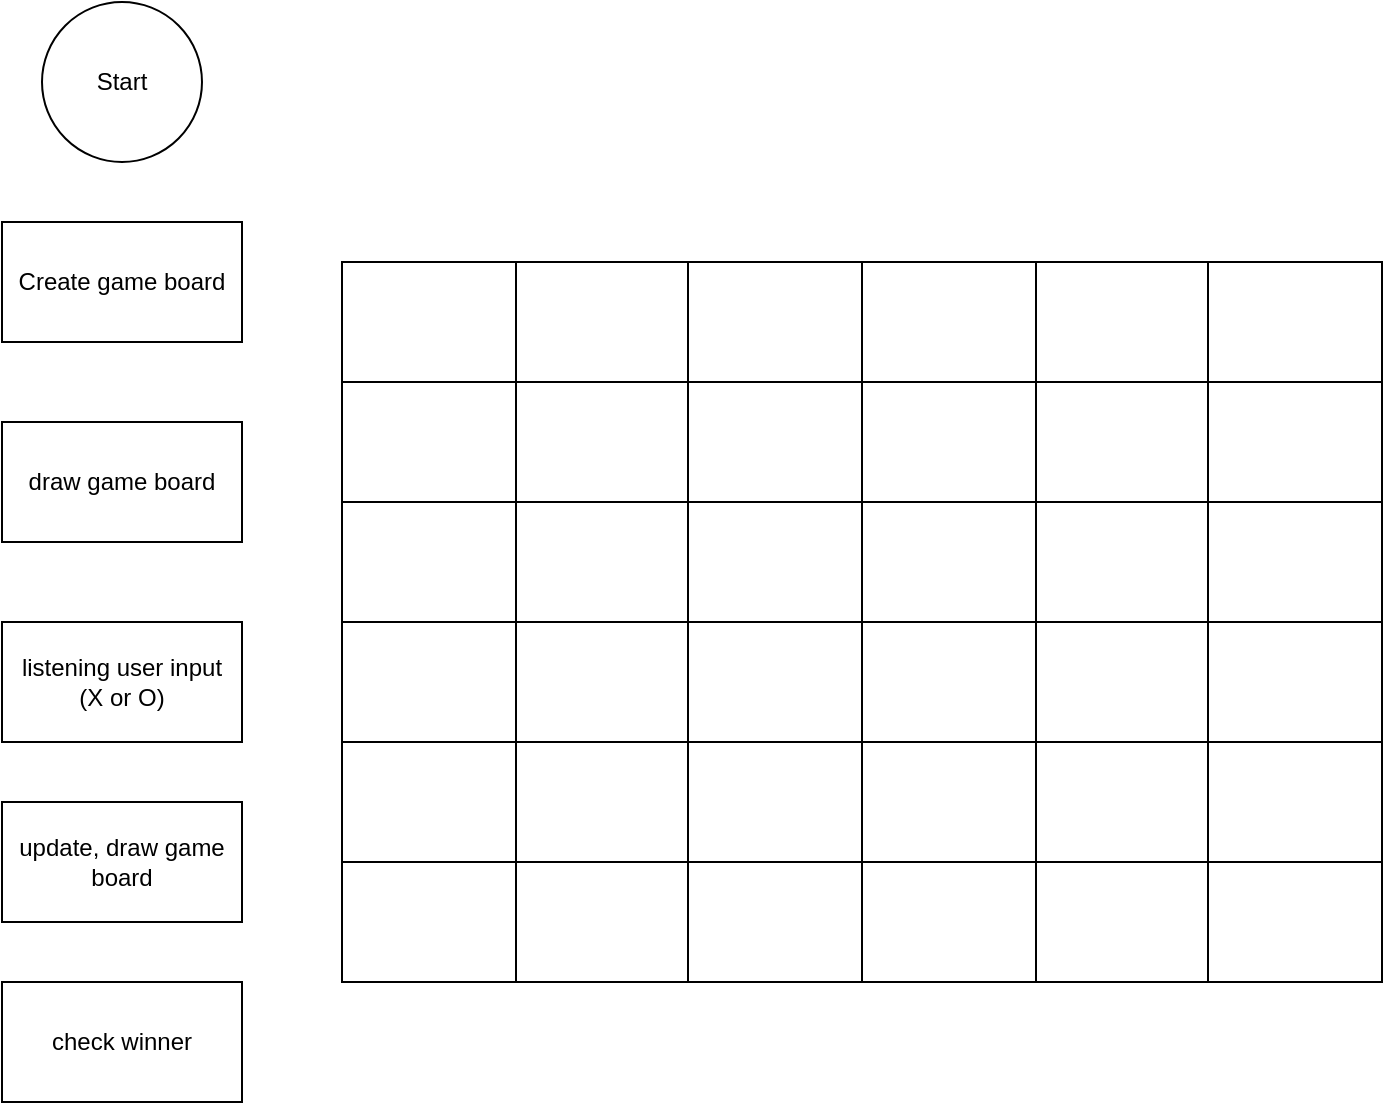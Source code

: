 <mxfile version="17.4.0" type="device"><diagram id="9lxbHB5XIcTWcrrbDefz" name="Page-1"><mxGraphModel dx="1221" dy="644" grid="1" gridSize="10" guides="1" tooltips="1" connect="1" arrows="1" fold="1" page="1" pageScale="1" pageWidth="827" pageHeight="1169" math="0" shadow="0"><root><mxCell id="0"/><mxCell id="1" parent="0"/><mxCell id="T1gVG1XyVMTlOsADdZAt-1" value="Start" style="ellipse;whiteSpace=wrap;html=1;aspect=fixed;" vertex="1" parent="1"><mxGeometry x="220" y="20" width="80" height="80" as="geometry"/></mxCell><mxCell id="T1gVG1XyVMTlOsADdZAt-2" value="Create game board" style="rounded=0;whiteSpace=wrap;html=1;" vertex="1" parent="1"><mxGeometry x="200" y="130" width="120" height="60" as="geometry"/></mxCell><mxCell id="T1gVG1XyVMTlOsADdZAt-3" value="draw game board" style="rounded=0;whiteSpace=wrap;html=1;" vertex="1" parent="1"><mxGeometry x="200" y="230" width="120" height="60" as="geometry"/></mxCell><mxCell id="T1gVG1XyVMTlOsADdZAt-4" value="listening user input&lt;br&gt;(X or O)" style="rounded=0;whiteSpace=wrap;html=1;" vertex="1" parent="1"><mxGeometry x="200" y="330" width="120" height="60" as="geometry"/></mxCell><mxCell id="T1gVG1XyVMTlOsADdZAt-5" value="update, draw game board" style="rounded=0;whiteSpace=wrap;html=1;" vertex="1" parent="1"><mxGeometry x="200" y="420" width="120" height="60" as="geometry"/></mxCell><mxCell id="T1gVG1XyVMTlOsADdZAt-6" value="check winner" style="rounded=0;whiteSpace=wrap;html=1;" vertex="1" parent="1"><mxGeometry x="200" y="510" width="120" height="60" as="geometry"/></mxCell><mxCell id="T1gVG1XyVMTlOsADdZAt-7" value="" style="shape=table;html=1;whiteSpace=wrap;startSize=0;container=1;collapsible=0;childLayout=tableLayout;" vertex="1" parent="1"><mxGeometry x="630" y="150" width="260" height="180" as="geometry"/></mxCell><mxCell id="T1gVG1XyVMTlOsADdZAt-8" value="" style="shape=tableRow;horizontal=0;startSize=0;swimlaneHead=0;swimlaneBody=0;top=0;left=0;bottom=0;right=0;collapsible=0;dropTarget=0;fillColor=none;points=[[0,0.5],[1,0.5]];portConstraint=eastwest;" vertex="1" parent="T1gVG1XyVMTlOsADdZAt-7"><mxGeometry width="260" height="60" as="geometry"/></mxCell><mxCell id="T1gVG1XyVMTlOsADdZAt-9" value="" style="shape=partialRectangle;html=1;whiteSpace=wrap;connectable=0;fillColor=none;top=0;left=0;bottom=0;right=0;overflow=hidden;" vertex="1" parent="T1gVG1XyVMTlOsADdZAt-8"><mxGeometry width="87" height="60" as="geometry"><mxRectangle width="87" height="60" as="alternateBounds"/></mxGeometry></mxCell><mxCell id="T1gVG1XyVMTlOsADdZAt-10" value="" style="shape=partialRectangle;html=1;whiteSpace=wrap;connectable=0;fillColor=none;top=0;left=0;bottom=0;right=0;overflow=hidden;" vertex="1" parent="T1gVG1XyVMTlOsADdZAt-8"><mxGeometry x="87" width="86" height="60" as="geometry"><mxRectangle width="86" height="60" as="alternateBounds"/></mxGeometry></mxCell><mxCell id="T1gVG1XyVMTlOsADdZAt-11" value="" style="shape=partialRectangle;html=1;whiteSpace=wrap;connectable=0;fillColor=none;top=0;left=0;bottom=0;right=0;overflow=hidden;" vertex="1" parent="T1gVG1XyVMTlOsADdZAt-8"><mxGeometry x="173" width="87" height="60" as="geometry"><mxRectangle width="87" height="60" as="alternateBounds"/></mxGeometry></mxCell><mxCell id="T1gVG1XyVMTlOsADdZAt-12" value="" style="shape=tableRow;horizontal=0;startSize=0;swimlaneHead=0;swimlaneBody=0;top=0;left=0;bottom=0;right=0;collapsible=0;dropTarget=0;fillColor=none;points=[[0,0.5],[1,0.5]];portConstraint=eastwest;" vertex="1" parent="T1gVG1XyVMTlOsADdZAt-7"><mxGeometry y="60" width="260" height="60" as="geometry"/></mxCell><mxCell id="T1gVG1XyVMTlOsADdZAt-13" value="" style="shape=partialRectangle;html=1;whiteSpace=wrap;connectable=0;fillColor=none;top=0;left=0;bottom=0;right=0;overflow=hidden;" vertex="1" parent="T1gVG1XyVMTlOsADdZAt-12"><mxGeometry width="87" height="60" as="geometry"><mxRectangle width="87" height="60" as="alternateBounds"/></mxGeometry></mxCell><mxCell id="T1gVG1XyVMTlOsADdZAt-14" value="" style="shape=partialRectangle;html=1;whiteSpace=wrap;connectable=0;fillColor=none;top=0;left=0;bottom=0;right=0;overflow=hidden;" vertex="1" parent="T1gVG1XyVMTlOsADdZAt-12"><mxGeometry x="87" width="86" height="60" as="geometry"><mxRectangle width="86" height="60" as="alternateBounds"/></mxGeometry></mxCell><mxCell id="T1gVG1XyVMTlOsADdZAt-15" value="" style="shape=partialRectangle;html=1;whiteSpace=wrap;connectable=0;fillColor=none;top=0;left=0;bottom=0;right=0;overflow=hidden;" vertex="1" parent="T1gVG1XyVMTlOsADdZAt-12"><mxGeometry x="173" width="87" height="60" as="geometry"><mxRectangle width="87" height="60" as="alternateBounds"/></mxGeometry></mxCell><mxCell id="T1gVG1XyVMTlOsADdZAt-16" value="" style="shape=tableRow;horizontal=0;startSize=0;swimlaneHead=0;swimlaneBody=0;top=0;left=0;bottom=0;right=0;collapsible=0;dropTarget=0;fillColor=none;points=[[0,0.5],[1,0.5]];portConstraint=eastwest;" vertex="1" parent="T1gVG1XyVMTlOsADdZAt-7"><mxGeometry y="120" width="260" height="60" as="geometry"/></mxCell><mxCell id="T1gVG1XyVMTlOsADdZAt-17" value="" style="shape=partialRectangle;html=1;whiteSpace=wrap;connectable=0;fillColor=none;top=0;left=0;bottom=0;right=0;overflow=hidden;" vertex="1" parent="T1gVG1XyVMTlOsADdZAt-16"><mxGeometry width="87" height="60" as="geometry"><mxRectangle width="87" height="60" as="alternateBounds"/></mxGeometry></mxCell><mxCell id="T1gVG1XyVMTlOsADdZAt-18" value="" style="shape=partialRectangle;html=1;whiteSpace=wrap;connectable=0;fillColor=none;top=0;left=0;bottom=0;right=0;overflow=hidden;" vertex="1" parent="T1gVG1XyVMTlOsADdZAt-16"><mxGeometry x="87" width="86" height="60" as="geometry"><mxRectangle width="86" height="60" as="alternateBounds"/></mxGeometry></mxCell><mxCell id="T1gVG1XyVMTlOsADdZAt-19" value="" style="shape=partialRectangle;html=1;whiteSpace=wrap;connectable=0;fillColor=none;top=0;left=0;bottom=0;right=0;overflow=hidden;pointerEvents=1;" vertex="1" parent="T1gVG1XyVMTlOsADdZAt-16"><mxGeometry x="173" width="87" height="60" as="geometry"><mxRectangle width="87" height="60" as="alternateBounds"/></mxGeometry></mxCell><mxCell id="T1gVG1XyVMTlOsADdZAt-20" value="" style="shape=table;html=1;whiteSpace=wrap;startSize=0;container=1;collapsible=0;childLayout=tableLayout;" vertex="1" parent="1"><mxGeometry x="370" y="150" width="260" height="180" as="geometry"/></mxCell><mxCell id="T1gVG1XyVMTlOsADdZAt-21" value="" style="shape=tableRow;horizontal=0;startSize=0;swimlaneHead=0;swimlaneBody=0;top=0;left=0;bottom=0;right=0;collapsible=0;dropTarget=0;fillColor=none;points=[[0,0.5],[1,0.5]];portConstraint=eastwest;" vertex="1" parent="T1gVG1XyVMTlOsADdZAt-20"><mxGeometry width="260" height="60" as="geometry"/></mxCell><mxCell id="T1gVG1XyVMTlOsADdZAt-22" value="" style="shape=partialRectangle;html=1;whiteSpace=wrap;connectable=0;fillColor=none;top=0;left=0;bottom=0;right=0;overflow=hidden;" vertex="1" parent="T1gVG1XyVMTlOsADdZAt-21"><mxGeometry width="87" height="60" as="geometry"><mxRectangle width="87" height="60" as="alternateBounds"/></mxGeometry></mxCell><mxCell id="T1gVG1XyVMTlOsADdZAt-23" value="" style="shape=partialRectangle;html=1;whiteSpace=wrap;connectable=0;fillColor=none;top=0;left=0;bottom=0;right=0;overflow=hidden;" vertex="1" parent="T1gVG1XyVMTlOsADdZAt-21"><mxGeometry x="87" width="86" height="60" as="geometry"><mxRectangle width="86" height="60" as="alternateBounds"/></mxGeometry></mxCell><mxCell id="T1gVG1XyVMTlOsADdZAt-24" value="" style="shape=partialRectangle;html=1;whiteSpace=wrap;connectable=0;fillColor=none;top=0;left=0;bottom=0;right=0;overflow=hidden;" vertex="1" parent="T1gVG1XyVMTlOsADdZAt-21"><mxGeometry x="173" width="87" height="60" as="geometry"><mxRectangle width="87" height="60" as="alternateBounds"/></mxGeometry></mxCell><mxCell id="T1gVG1XyVMTlOsADdZAt-25" value="" style="shape=tableRow;horizontal=0;startSize=0;swimlaneHead=0;swimlaneBody=0;top=0;left=0;bottom=0;right=0;collapsible=0;dropTarget=0;fillColor=none;points=[[0,0.5],[1,0.5]];portConstraint=eastwest;" vertex="1" parent="T1gVG1XyVMTlOsADdZAt-20"><mxGeometry y="60" width="260" height="60" as="geometry"/></mxCell><mxCell id="T1gVG1XyVMTlOsADdZAt-26" value="" style="shape=partialRectangle;html=1;whiteSpace=wrap;connectable=0;fillColor=none;top=0;left=0;bottom=0;right=0;overflow=hidden;" vertex="1" parent="T1gVG1XyVMTlOsADdZAt-25"><mxGeometry width="87" height="60" as="geometry"><mxRectangle width="87" height="60" as="alternateBounds"/></mxGeometry></mxCell><mxCell id="T1gVG1XyVMTlOsADdZAt-27" value="" style="shape=partialRectangle;html=1;whiteSpace=wrap;connectable=0;fillColor=none;top=0;left=0;bottom=0;right=0;overflow=hidden;" vertex="1" parent="T1gVG1XyVMTlOsADdZAt-25"><mxGeometry x="87" width="86" height="60" as="geometry"><mxRectangle width="86" height="60" as="alternateBounds"/></mxGeometry></mxCell><mxCell id="T1gVG1XyVMTlOsADdZAt-28" value="" style="shape=partialRectangle;html=1;whiteSpace=wrap;connectable=0;fillColor=none;top=0;left=0;bottom=0;right=0;overflow=hidden;" vertex="1" parent="T1gVG1XyVMTlOsADdZAt-25"><mxGeometry x="173" width="87" height="60" as="geometry"><mxRectangle width="87" height="60" as="alternateBounds"/></mxGeometry></mxCell><mxCell id="T1gVG1XyVMTlOsADdZAt-29" value="" style="shape=tableRow;horizontal=0;startSize=0;swimlaneHead=0;swimlaneBody=0;top=0;left=0;bottom=0;right=0;collapsible=0;dropTarget=0;fillColor=none;points=[[0,0.5],[1,0.5]];portConstraint=eastwest;" vertex="1" parent="T1gVG1XyVMTlOsADdZAt-20"><mxGeometry y="120" width="260" height="60" as="geometry"/></mxCell><mxCell id="T1gVG1XyVMTlOsADdZAt-30" value="" style="shape=partialRectangle;html=1;whiteSpace=wrap;connectable=0;fillColor=none;top=0;left=0;bottom=0;right=0;overflow=hidden;" vertex="1" parent="T1gVG1XyVMTlOsADdZAt-29"><mxGeometry width="87" height="60" as="geometry"><mxRectangle width="87" height="60" as="alternateBounds"/></mxGeometry></mxCell><mxCell id="T1gVG1XyVMTlOsADdZAt-31" value="" style="shape=partialRectangle;html=1;whiteSpace=wrap;connectable=0;fillColor=none;top=0;left=0;bottom=0;right=0;overflow=hidden;" vertex="1" parent="T1gVG1XyVMTlOsADdZAt-29"><mxGeometry x="87" width="86" height="60" as="geometry"><mxRectangle width="86" height="60" as="alternateBounds"/></mxGeometry></mxCell><mxCell id="T1gVG1XyVMTlOsADdZAt-32" value="" style="shape=partialRectangle;html=1;whiteSpace=wrap;connectable=0;fillColor=none;top=0;left=0;bottom=0;right=0;overflow=hidden;pointerEvents=1;" vertex="1" parent="T1gVG1XyVMTlOsADdZAt-29"><mxGeometry x="173" width="87" height="60" as="geometry"><mxRectangle width="87" height="60" as="alternateBounds"/></mxGeometry></mxCell><mxCell id="T1gVG1XyVMTlOsADdZAt-33" value="" style="shape=table;html=1;whiteSpace=wrap;startSize=0;container=1;collapsible=0;childLayout=tableLayout;" vertex="1" parent="1"><mxGeometry x="630" y="330" width="260" height="180" as="geometry"/></mxCell><mxCell id="T1gVG1XyVMTlOsADdZAt-34" value="" style="shape=tableRow;horizontal=0;startSize=0;swimlaneHead=0;swimlaneBody=0;top=0;left=0;bottom=0;right=0;collapsible=0;dropTarget=0;fillColor=none;points=[[0,0.5],[1,0.5]];portConstraint=eastwest;" vertex="1" parent="T1gVG1XyVMTlOsADdZAt-33"><mxGeometry width="260" height="60" as="geometry"/></mxCell><mxCell id="T1gVG1XyVMTlOsADdZAt-35" value="" style="shape=partialRectangle;html=1;whiteSpace=wrap;connectable=0;fillColor=none;top=0;left=0;bottom=0;right=0;overflow=hidden;" vertex="1" parent="T1gVG1XyVMTlOsADdZAt-34"><mxGeometry width="87" height="60" as="geometry"><mxRectangle width="87" height="60" as="alternateBounds"/></mxGeometry></mxCell><mxCell id="T1gVG1XyVMTlOsADdZAt-36" value="" style="shape=partialRectangle;html=1;whiteSpace=wrap;connectable=0;fillColor=none;top=0;left=0;bottom=0;right=0;overflow=hidden;" vertex="1" parent="T1gVG1XyVMTlOsADdZAt-34"><mxGeometry x="87" width="86" height="60" as="geometry"><mxRectangle width="86" height="60" as="alternateBounds"/></mxGeometry></mxCell><mxCell id="T1gVG1XyVMTlOsADdZAt-37" value="" style="shape=partialRectangle;html=1;whiteSpace=wrap;connectable=0;fillColor=none;top=0;left=0;bottom=0;right=0;overflow=hidden;" vertex="1" parent="T1gVG1XyVMTlOsADdZAt-34"><mxGeometry x="173" width="87" height="60" as="geometry"><mxRectangle width="87" height="60" as="alternateBounds"/></mxGeometry></mxCell><mxCell id="T1gVG1XyVMTlOsADdZAt-38" value="" style="shape=tableRow;horizontal=0;startSize=0;swimlaneHead=0;swimlaneBody=0;top=0;left=0;bottom=0;right=0;collapsible=0;dropTarget=0;fillColor=none;points=[[0,0.5],[1,0.5]];portConstraint=eastwest;" vertex="1" parent="T1gVG1XyVMTlOsADdZAt-33"><mxGeometry y="60" width="260" height="60" as="geometry"/></mxCell><mxCell id="T1gVG1XyVMTlOsADdZAt-39" value="" style="shape=partialRectangle;html=1;whiteSpace=wrap;connectable=0;fillColor=none;top=0;left=0;bottom=0;right=0;overflow=hidden;" vertex="1" parent="T1gVG1XyVMTlOsADdZAt-38"><mxGeometry width="87" height="60" as="geometry"><mxRectangle width="87" height="60" as="alternateBounds"/></mxGeometry></mxCell><mxCell id="T1gVG1XyVMTlOsADdZAt-40" value="" style="shape=partialRectangle;html=1;whiteSpace=wrap;connectable=0;fillColor=none;top=0;left=0;bottom=0;right=0;overflow=hidden;" vertex="1" parent="T1gVG1XyVMTlOsADdZAt-38"><mxGeometry x="87" width="86" height="60" as="geometry"><mxRectangle width="86" height="60" as="alternateBounds"/></mxGeometry></mxCell><mxCell id="T1gVG1XyVMTlOsADdZAt-41" value="" style="shape=partialRectangle;html=1;whiteSpace=wrap;connectable=0;fillColor=none;top=0;left=0;bottom=0;right=0;overflow=hidden;" vertex="1" parent="T1gVG1XyVMTlOsADdZAt-38"><mxGeometry x="173" width="87" height="60" as="geometry"><mxRectangle width="87" height="60" as="alternateBounds"/></mxGeometry></mxCell><mxCell id="T1gVG1XyVMTlOsADdZAt-42" value="" style="shape=tableRow;horizontal=0;startSize=0;swimlaneHead=0;swimlaneBody=0;top=0;left=0;bottom=0;right=0;collapsible=0;dropTarget=0;fillColor=none;points=[[0,0.5],[1,0.5]];portConstraint=eastwest;" vertex="1" parent="T1gVG1XyVMTlOsADdZAt-33"><mxGeometry y="120" width="260" height="60" as="geometry"/></mxCell><mxCell id="T1gVG1XyVMTlOsADdZAt-43" value="" style="shape=partialRectangle;html=1;whiteSpace=wrap;connectable=0;fillColor=none;top=0;left=0;bottom=0;right=0;overflow=hidden;" vertex="1" parent="T1gVG1XyVMTlOsADdZAt-42"><mxGeometry width="87" height="60" as="geometry"><mxRectangle width="87" height="60" as="alternateBounds"/></mxGeometry></mxCell><mxCell id="T1gVG1XyVMTlOsADdZAt-44" value="" style="shape=partialRectangle;html=1;whiteSpace=wrap;connectable=0;fillColor=none;top=0;left=0;bottom=0;right=0;overflow=hidden;" vertex="1" parent="T1gVG1XyVMTlOsADdZAt-42"><mxGeometry x="87" width="86" height="60" as="geometry"><mxRectangle width="86" height="60" as="alternateBounds"/></mxGeometry></mxCell><mxCell id="T1gVG1XyVMTlOsADdZAt-45" value="" style="shape=partialRectangle;html=1;whiteSpace=wrap;connectable=0;fillColor=none;top=0;left=0;bottom=0;right=0;overflow=hidden;pointerEvents=1;" vertex="1" parent="T1gVG1XyVMTlOsADdZAt-42"><mxGeometry x="173" width="87" height="60" as="geometry"><mxRectangle width="87" height="60" as="alternateBounds"/></mxGeometry></mxCell><mxCell id="T1gVG1XyVMTlOsADdZAt-46" value="" style="shape=table;html=1;whiteSpace=wrap;startSize=0;container=1;collapsible=0;childLayout=tableLayout;" vertex="1" parent="1"><mxGeometry x="370" y="330" width="260" height="180" as="geometry"/></mxCell><mxCell id="T1gVG1XyVMTlOsADdZAt-47" value="" style="shape=tableRow;horizontal=0;startSize=0;swimlaneHead=0;swimlaneBody=0;top=0;left=0;bottom=0;right=0;collapsible=0;dropTarget=0;fillColor=none;points=[[0,0.5],[1,0.5]];portConstraint=eastwest;" vertex="1" parent="T1gVG1XyVMTlOsADdZAt-46"><mxGeometry width="260" height="60" as="geometry"/></mxCell><mxCell id="T1gVG1XyVMTlOsADdZAt-48" value="" style="shape=partialRectangle;html=1;whiteSpace=wrap;connectable=0;fillColor=none;top=0;left=0;bottom=0;right=0;overflow=hidden;" vertex="1" parent="T1gVG1XyVMTlOsADdZAt-47"><mxGeometry width="87" height="60" as="geometry"><mxRectangle width="87" height="60" as="alternateBounds"/></mxGeometry></mxCell><mxCell id="T1gVG1XyVMTlOsADdZAt-49" value="" style="shape=partialRectangle;html=1;whiteSpace=wrap;connectable=0;fillColor=none;top=0;left=0;bottom=0;right=0;overflow=hidden;" vertex="1" parent="T1gVG1XyVMTlOsADdZAt-47"><mxGeometry x="87" width="86" height="60" as="geometry"><mxRectangle width="86" height="60" as="alternateBounds"/></mxGeometry></mxCell><mxCell id="T1gVG1XyVMTlOsADdZAt-50" value="" style="shape=partialRectangle;html=1;whiteSpace=wrap;connectable=0;fillColor=none;top=0;left=0;bottom=0;right=0;overflow=hidden;" vertex="1" parent="T1gVG1XyVMTlOsADdZAt-47"><mxGeometry x="173" width="87" height="60" as="geometry"><mxRectangle width="87" height="60" as="alternateBounds"/></mxGeometry></mxCell><mxCell id="T1gVG1XyVMTlOsADdZAt-51" value="" style="shape=tableRow;horizontal=0;startSize=0;swimlaneHead=0;swimlaneBody=0;top=0;left=0;bottom=0;right=0;collapsible=0;dropTarget=0;fillColor=none;points=[[0,0.5],[1,0.5]];portConstraint=eastwest;" vertex="1" parent="T1gVG1XyVMTlOsADdZAt-46"><mxGeometry y="60" width="260" height="60" as="geometry"/></mxCell><mxCell id="T1gVG1XyVMTlOsADdZAt-52" value="" style="shape=partialRectangle;html=1;whiteSpace=wrap;connectable=0;fillColor=none;top=0;left=0;bottom=0;right=0;overflow=hidden;" vertex="1" parent="T1gVG1XyVMTlOsADdZAt-51"><mxGeometry width="87" height="60" as="geometry"><mxRectangle width="87" height="60" as="alternateBounds"/></mxGeometry></mxCell><mxCell id="T1gVG1XyVMTlOsADdZAt-53" value="" style="shape=partialRectangle;html=1;whiteSpace=wrap;connectable=0;fillColor=none;top=0;left=0;bottom=0;right=0;overflow=hidden;" vertex="1" parent="T1gVG1XyVMTlOsADdZAt-51"><mxGeometry x="87" width="86" height="60" as="geometry"><mxRectangle width="86" height="60" as="alternateBounds"/></mxGeometry></mxCell><mxCell id="T1gVG1XyVMTlOsADdZAt-54" value="" style="shape=partialRectangle;html=1;whiteSpace=wrap;connectable=0;fillColor=none;top=0;left=0;bottom=0;right=0;overflow=hidden;" vertex="1" parent="T1gVG1XyVMTlOsADdZAt-51"><mxGeometry x="173" width="87" height="60" as="geometry"><mxRectangle width="87" height="60" as="alternateBounds"/></mxGeometry></mxCell><mxCell id="T1gVG1XyVMTlOsADdZAt-55" value="" style="shape=tableRow;horizontal=0;startSize=0;swimlaneHead=0;swimlaneBody=0;top=0;left=0;bottom=0;right=0;collapsible=0;dropTarget=0;fillColor=none;points=[[0,0.5],[1,0.5]];portConstraint=eastwest;" vertex="1" parent="T1gVG1XyVMTlOsADdZAt-46"><mxGeometry y="120" width="260" height="60" as="geometry"/></mxCell><mxCell id="T1gVG1XyVMTlOsADdZAt-56" value="" style="shape=partialRectangle;html=1;whiteSpace=wrap;connectable=0;fillColor=none;top=0;left=0;bottom=0;right=0;overflow=hidden;" vertex="1" parent="T1gVG1XyVMTlOsADdZAt-55"><mxGeometry width="87" height="60" as="geometry"><mxRectangle width="87" height="60" as="alternateBounds"/></mxGeometry></mxCell><mxCell id="T1gVG1XyVMTlOsADdZAt-57" value="" style="shape=partialRectangle;html=1;whiteSpace=wrap;connectable=0;fillColor=none;top=0;left=0;bottom=0;right=0;overflow=hidden;" vertex="1" parent="T1gVG1XyVMTlOsADdZAt-55"><mxGeometry x="87" width="86" height="60" as="geometry"><mxRectangle width="86" height="60" as="alternateBounds"/></mxGeometry></mxCell><mxCell id="T1gVG1XyVMTlOsADdZAt-58" value="" style="shape=partialRectangle;html=1;whiteSpace=wrap;connectable=0;fillColor=none;top=0;left=0;bottom=0;right=0;overflow=hidden;pointerEvents=1;" vertex="1" parent="T1gVG1XyVMTlOsADdZAt-55"><mxGeometry x="173" width="87" height="60" as="geometry"><mxRectangle width="87" height="60" as="alternateBounds"/></mxGeometry></mxCell></root></mxGraphModel></diagram></mxfile>